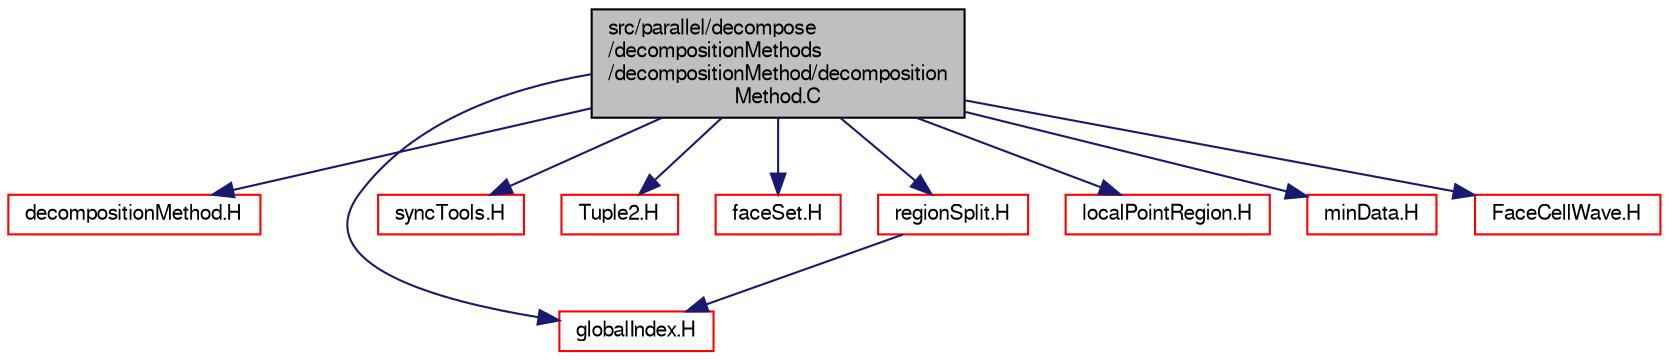 digraph "src/parallel/decompose/decompositionMethods/decompositionMethod/decompositionMethod.C"
{
  bgcolor="transparent";
  edge [fontname="FreeSans",fontsize="10",labelfontname="FreeSans",labelfontsize="10"];
  node [fontname="FreeSans",fontsize="10",shape=record];
  Node0 [label="src/parallel/decompose\l/decompositionMethods\l/decompositionMethod/decomposition\lMethod.C",height=0.2,width=0.4,color="black", fillcolor="grey75", style="filled", fontcolor="black"];
  Node0 -> Node1 [color="midnightblue",fontsize="10",style="solid",fontname="FreeSans"];
  Node1 [label="decompositionMethod.H",height=0.2,width=0.4,color="red",URL="$a12983.html"];
  Node0 -> Node223 [color="midnightblue",fontsize="10",style="solid",fontname="FreeSans"];
  Node223 [label="globalIndex.H",height=0.2,width=0.4,color="red",URL="$a11522.html"];
  Node0 -> Node226 [color="midnightblue",fontsize="10",style="solid",fontname="FreeSans"];
  Node226 [label="syncTools.H",height=0.2,width=0.4,color="red",URL="$a11768.html"];
  Node0 -> Node239 [color="midnightblue",fontsize="10",style="solid",fontname="FreeSans"];
  Node239 [label="Tuple2.H",height=0.2,width=0.4,color="red",URL="$a12791.html"];
  Node0 -> Node240 [color="midnightblue",fontsize="10",style="solid",fontname="FreeSans"];
  Node240 [label="faceSet.H",height=0.2,width=0.4,color="red",URL="$a08129.html"];
  Node0 -> Node242 [color="midnightblue",fontsize="10",style="solid",fontname="FreeSans"];
  Node242 [label="regionSplit.H",height=0.2,width=0.4,color="red",URL="$a07772.html"];
  Node242 -> Node223 [color="midnightblue",fontsize="10",style="solid",fontname="FreeSans"];
  Node0 -> Node244 [color="midnightblue",fontsize="10",style="solid",fontname="FreeSans"];
  Node244 [label="localPointRegion.H",height=0.2,width=0.4,color="red",URL="$a07766.html"];
  Node0 -> Node245 [color="midnightblue",fontsize="10",style="solid",fontname="FreeSans"];
  Node245 [label="minData.H",height=0.2,width=0.4,color="red",URL="$a12986.html"];
  Node0 -> Node247 [color="midnightblue",fontsize="10",style="solid",fontname="FreeSans"];
  Node247 [label="FaceCellWave.H",height=0.2,width=0.4,color="red",URL="$a07163.html"];
}
